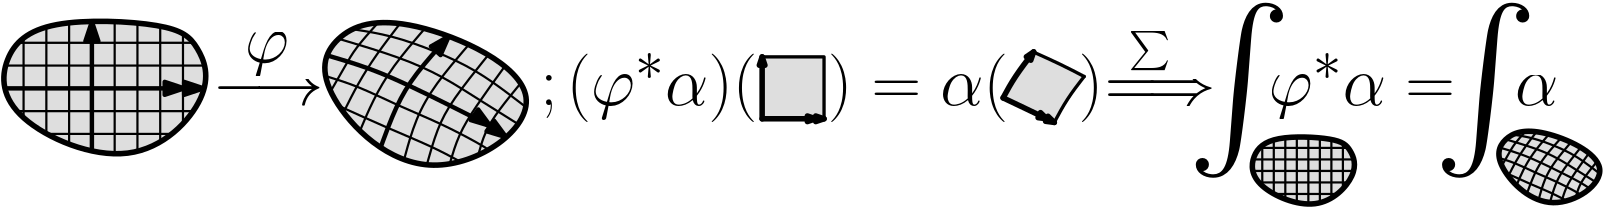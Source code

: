 <?xml version="1.0"?>
<!DOCTYPE ipe SYSTEM "ipe.dtd">
<ipe version="70206" creator="Ipe 7.2.7">
<info created="D:20130404105003" modified="D:20180826122750"/>
<ipestyle name="basic">
<symbol name="arrow/arc(spx)">
<path stroke="sym-stroke" fill="sym-stroke" pen="sym-pen">
0 0 m
-1 0.333 l
-1 -0.333 l
h
</path>
</symbol>
<symbol name="arrow/farc(spx)">
<path stroke="sym-stroke" fill="white" pen="sym-pen">
0 0 m
-1 0.333 l
-1 -0.333 l
h
</path>
</symbol>
<symbol name="mark/circle(sx)" transformations="translations">
<path fill="sym-stroke">
0.6 0 0 0.6 0 0 e
0.4 0 0 0.4 0 0 e
</path>
</symbol>
<symbol name="mark/disk(sx)" transformations="translations">
<path fill="sym-stroke">
0.6 0 0 0.6 0 0 e
</path>
</symbol>
<symbol name="mark/fdisk(sfx)" transformations="translations">
<group>
<path fill="sym-fill">
0.5 0 0 0.5 0 0 e
</path>
<path fill="sym-stroke" fillrule="eofill">
0.6 0 0 0.6 0 0 e
0.4 0 0 0.4 0 0 e
</path>
</group>
</symbol>
<symbol name="mark/box(sx)" transformations="translations">
<path fill="sym-stroke" fillrule="eofill">
-0.6 -0.6 m
0.6 -0.6 l
0.6 0.6 l
-0.6 0.6 l
h
-0.4 -0.4 m
0.4 -0.4 l
0.4 0.4 l
-0.4 0.4 l
h
</path>
</symbol>
<symbol name="mark/square(sx)" transformations="translations">
<path fill="sym-stroke">
-0.6 -0.6 m
0.6 -0.6 l
0.6 0.6 l
-0.6 0.6 l
h
</path>
</symbol>
<symbol name="mark/fsquare(sfx)" transformations="translations">
<group>
<path fill="sym-fill">
-0.5 -0.5 m
0.5 -0.5 l
0.5 0.5 l
-0.5 0.5 l
h
</path>
<path fill="sym-stroke" fillrule="eofill">
-0.6 -0.6 m
0.6 -0.6 l
0.6 0.6 l
-0.6 0.6 l
h
-0.4 -0.4 m
0.4 -0.4 l
0.4 0.4 l
-0.4 0.4 l
h
</path>
</group>
</symbol>
<symbol name="mark/cross(sx)" transformations="translations">
<group>
<path fill="sym-stroke">
-0.43 -0.57 m
0.57 0.43 l
0.43 0.57 l
-0.57 -0.43 l
h
</path>
<path fill="sym-stroke">
-0.43 0.57 m
0.57 -0.43 l
0.43 -0.57 l
-0.57 0.43 l
h
</path>
</group>
</symbol>
<symbol name="arrow/fnormal(spx)">
<path stroke="sym-stroke" fill="white" pen="sym-pen">
0 0 m
-1 0.333 l
-1 -0.333 l
h
</path>
</symbol>
<symbol name="arrow/pointed(spx)">
<path stroke="sym-stroke" fill="sym-stroke" pen="sym-pen">
0 0 m
-1 0.333 l
-0.8 0 l
-1 -0.333 l
h
</path>
</symbol>
<symbol name="arrow/fpointed(spx)">
<path stroke="sym-stroke" fill="white" pen="sym-pen">
0 0 m
-1 0.333 l
-0.8 0 l
-1 -0.333 l
h
</path>
</symbol>
<symbol name="arrow/linear(spx)">
<path stroke="sym-stroke" pen="sym-pen">
-1 0.333 m
0 0 l
-1 -0.333 l
</path>
</symbol>
<symbol name="arrow/fdouble(spx)">
<path stroke="sym-stroke" fill="white" pen="sym-pen">
0 0 m
-1 0.333 l
-1 -0.333 l
h
-1 0 m
-2 0.333 l
-2 -0.333 l
h
</path>
</symbol>
<symbol name="arrow/double(spx)">
<path stroke="sym-stroke" fill="sym-stroke" pen="sym-pen">
0 0 m
-1 0.333 l
-1 -0.333 l
h
-1 0 m
-2 0.333 l
-2 -0.333 l
h
</path>
</symbol>
<pen name="heavier" value="0.8"/>
<pen name="fat" value="1.2"/>
<pen name="ultrafat" value="2"/>
<symbolsize name="large" value="5"/>
<symbolsize name="small" value="2"/>
<symbolsize name="tiny" value="1.1"/>
<arrowsize name="large" value="10"/>
<arrowsize name="small" value="5"/>
<arrowsize name="tiny" value="3"/>
<color name="red" value="1 0 0"/>
<color name="green" value="0 1 0"/>
<color name="blue" value="0 0 1"/>
<color name="yellow" value="1 1 0"/>
<color name="orange" value="1 0.647 0"/>
<color name="gold" value="1 0.843 0"/>
<color name="purple" value="0.627 0.125 0.941"/>
<color name="gray" value="0.745"/>
<color name="brown" value="0.647 0.165 0.165"/>
<color name="navy" value="0 0 0.502"/>
<color name="pink" value="1 0.753 0.796"/>
<color name="seagreen" value="0.18 0.545 0.341"/>
<color name="turquoise" value="0.251 0.878 0.816"/>
<color name="violet" value="0.933 0.51 0.933"/>
<color name="darkblue" value="0 0 0.545"/>
<color name="darkcyan" value="0 0.545 0.545"/>
<color name="darkgray" value="0.663"/>
<color name="darkgreen" value="0 0.392 0"/>
<color name="darkmagenta" value="0.545 0 0.545"/>
<color name="darkorange" value="1 0.549 0"/>
<color name="darkred" value="0.545 0 0"/>
<color name="lightblue" value="0.678 0.847 0.902"/>
<color name="lightcyan" value="0.878 1 1"/>
<color name="lightgray" value="0.827"/>
<color name="lightgreen" value="0.565 0.933 0.565"/>
<color name="lightyellow" value="1 1 0.878"/>
<dashstyle name="dashed" value="[4] 0"/>
<dashstyle name="dotted" value="[1 3] 0"/>
<dashstyle name="dash dotted" value="[4 2 1 2] 0"/>
<dashstyle name="dash dot dotted" value="[4 2 1 2 1 2] 0"/>
<textsize name="large" value="\large"/>
<textsize name="Large" value="\Large"/>
<textsize name="LARGE" value="\LARGE"/>
<textsize name="huge" value="\huge"/>
<textsize name="Huge" value="\Huge"/>
<textsize name="small" value="\small"/>
<textsize name="footnote" value="\footnotesize"/>
<textsize name="tiny" value="\tiny"/>
<textstyle name="center" begin="\begin{center}" end="\end{center}"/>
<textstyle name="itemize" begin="\begin{itemize}" end="\end{itemize}"/>
<textstyle name="item" begin="\begin{itemize}\item{}" end="\end{itemize}"/>
<gridsize name="4 pts" value="4"/>
<gridsize name="8 pts (~3 mm)" value="8"/>
<gridsize name="16 pts (~6 mm)" value="16"/>
<gridsize name="32 pts (~12 mm)" value="32"/>
<gridsize name="10 pts (~3.5 mm)" value="10"/>
<gridsize name="20 pts (~7 mm)" value="20"/>
<gridsize name="14 pts (~5 mm)" value="14"/>
<gridsize name="28 pts (~10 mm)" value="28"/>
<gridsize name="56 pts (~20 mm)" value="56"/>
<anglesize name="90 deg" value="90"/>
<anglesize name="60 deg" value="60"/>
<anglesize name="45 deg" value="45"/>
<anglesize name="30 deg" value="30"/>
<anglesize name="22.5 deg" value="22.5"/>
<tiling name="falling" angle="-60" step="4" width="1"/>
<tiling name="rising" angle="30" step="4" width="1"/>
</ipestyle>
<ipestyle name="prueba">
<symbol name="arrow/arc(spx)">
<path stroke="sym-stroke" fill="sym-stroke" pen="sym-pen">
0 0 m
-1 0.333 l
-1 -0.333 l
h
</path>
</symbol>
<symbol name="arrow/farc(spx)">
<path stroke="sym-stroke" fill="white" pen="sym-pen">
0 0 m
-1 0.333 l
-1 -0.333 l
h
</path>
</symbol>
<symbol name="mark/circle(sx)" transformations="translations">
<path fill="sym-stroke">
0.6 0 0 0.6 0 0 e
0.4 0 0 0.4 0 0 e
</path>
</symbol>
<symbol name="mark/disk(sx)" transformations="translations">
<path fill="sym-stroke">
0.6 0 0 0.6 0 0 e
</path>
</symbol>
<symbol name="mark/fdisk(sfx)" transformations="translations">
<group>
<path fill="sym-fill">
0.5 0 0 0.5 0 0 e
</path>
<path fill="sym-stroke" fillrule="eofill">
0.6 0 0 0.6 0 0 e
0.4 0 0 0.4 0 0 e
</path>
</group>
</symbol>
<symbol name="mark/box(sx)" transformations="translations">
<path fill="sym-stroke" fillrule="eofill">
-0.6 -0.6 m
0.6 -0.6 l
0.6 0.6 l
-0.6 0.6 l
h
-0.4 -0.4 m
0.4 -0.4 l
0.4 0.4 l
-0.4 0.4 l
h
</path>
</symbol>
<symbol name="mark/square(sx)" transformations="translations">
<path fill="sym-stroke">
-0.6 -0.6 m
0.6 -0.6 l
0.6 0.6 l
-0.6 0.6 l
h
</path>
</symbol>
<symbol name="mark/fsquare(sfx)" transformations="translations">
<group>
<path fill="sym-fill">
-0.5 -0.5 m
0.5 -0.5 l
0.5 0.5 l
-0.5 0.5 l
h
</path>
<path fill="sym-stroke" fillrule="eofill">
-0.6 -0.6 m
0.6 -0.6 l
0.6 0.6 l
-0.6 0.6 l
h
-0.4 -0.4 m
0.4 -0.4 l
0.4 0.4 l
-0.4 0.4 l
h
</path>
</group>
</symbol>
<symbol name="mark/cross(sx)" transformations="translations">
<group>
<path fill="sym-stroke">
-0.43 -0.57 m
0.57 0.43 l
0.43 0.57 l
-0.57 -0.43 l
h
</path>
<path fill="sym-stroke">
-0.43 0.57 m
0.57 -0.43 l
0.43 -0.57 l
-0.57 0.43 l
h
</path>
</group>
</symbol>
<symbol name="arrow/fnormal(spx)">
<path stroke="sym-stroke" fill="white" pen="sym-pen">
0 0 m
-1 0.333 l
-1 -0.333 l
h
</path>
</symbol>
<symbol name="arrow/pointed(spx)">
<path stroke="sym-stroke" fill="sym-stroke" pen="sym-pen">
0 0 m
-1 0.333 l
-0.8 0 l
-1 -0.333 l
h
</path>
</symbol>
<symbol name="arrow/fpointed(spx)">
<path stroke="sym-stroke" fill="white" pen="sym-pen">
0 0 m
-1 0.333 l
-0.8 0 l
-1 -0.333 l
h
</path>
</symbol>
<symbol name="arrow/linear(spx)">
<path stroke="sym-stroke" pen="sym-pen">
-1 0.333 m
0 0 l
-1 -0.333 l
</path>
</symbol>
<symbol name="arrow/fdouble(spx)">
<path stroke="sym-stroke" fill="white" pen="sym-pen">
0 0 m
-1 0.333 l
-1 -0.333 l
h
-1 0 m
-2 0.333 l
-2 -0.333 l
h
</path>
</symbol>
<symbol name="arrow/double(spx)">
<path stroke="sym-stroke" fill="sym-stroke" pen="sym-pen">
0 0 m
-1 0.333 l
-1 -0.333 l
h
-1 0 m
-2 0.333 l
-2 -0.333 l
h
</path>
</symbol>
<pen name="heavier" value="0.8"/>
<pen name="fat" value="1.2"/>
<pen name="ultrafat" value="2"/>
<symbolsize name="large" value="5"/>
<symbolsize name="small" value="2"/>
<symbolsize name="tiny" value="1.1"/>
<arrowsize name="large" value="10"/>
<arrowsize name="small" value="5"/>
<arrowsize name="tiny" value="3"/>
<color name="red" value="1 0 0"/>
<color name="green" value="0 1 0"/>
<color name="blue" value="0 0 1"/>
<color name="yellow" value="1 1 0"/>
<color name="orange" value="1 0.647 0"/>
<color name="gold" value="1 0.843 0"/>
<color name="purple" value="0.627 0.125 0.941"/>
<color name="gray" value="0.745"/>
<color name="brown" value="0.647 0.165 0.165"/>
<color name="navy" value="0 0 0.502"/>
<color name="pink" value="1 0.753 0.796"/>
<color name="seagreen" value="0.18 0.545 0.341"/>
<color name="turquoise" value="0.251 0.878 0.816"/>
<color name="violet" value="0.933 0.51 0.933"/>
<color name="darkblue" value="0 0 0.545"/>
<color name="darkcyan" value="0 0.545 0.545"/>
<color name="darkgray" value="0.663"/>
<color name="darkgreen" value="0 0.392 0"/>
<color name="darkmagenta" value="0.545 0 0.545"/>
<color name="darkorange" value="1 0.549 0"/>
<color name="darkred" value="0.545 0 0"/>
<color name="lightblue" value="0.678 0.847 0.902"/>
<color name="lightcyan" value="0.878 1 1"/>
<color name="lightgray" value="0.827"/>
<color name="lightgreen" value="0.565 0.933 0.565"/>
<color name="lightyellow" value="1 1 0.878"/>
<color name="gray7" value="0.87"/>
<color name="azul" value="0.237 0.659 0.659"/>
<color name="amarillo" value="0.957 0.969 0.714"/>
<dashstyle name="dashed" value="[4] 0"/>
<dashstyle name="dotted" value="[1 3] 0"/>
<dashstyle name="dash dotted" value="[4 2 1 2] 0"/>
<dashstyle name="dash dot dotted" value="[4 2 1 2 1 2] 0"/>
<dashstyle name="medium dashed" value="[8] 0"/>
<dashstyle name="large dashed" value="[12] 0"/>
<dashstyle name="large dotted" value="[2 4] 0"/>
<textsize name="large" value="\large"/>
<textsize name="Large" value="\Large"/>
<textsize name="LARGE" value="\LARGE"/>
<textsize name="huge" value="\huge"/>
<textsize name="Huge" value="\Huge"/>
<textsize name="small" value="\small"/>
<textsize name="footnote" value="\footnotesize"/>
<textsize name="tiny" value="\tiny"/>
<textstyle name="center" begin="\begin{center}" end="\end{center}"/>
<textstyle name="itemize" begin="\begin{itemize}" end="\end{itemize}"/>
<textstyle name="item" begin="\begin{itemize}\item{}" end="\end{itemize}"/>
<gridsize name="4 pts" value="4"/>
<gridsize name="8 pts (~3 mm)" value="8"/>
<gridsize name="16 pts (~6 mm)" value="16"/>
<gridsize name="32 pts (~12 mm)" value="32"/>
<gridsize name="10 pts (~3.5 mm)" value="10"/>
<gridsize name="20 pts (~7 mm)" value="20"/>
<gridsize name="14 pts (~5 mm)" value="14"/>
<gridsize name="28 pts (~10 mm)" value="28"/>
<gridsize name="56 pts (~20 mm)" value="56"/>
<anglesize name="90 deg" value="90"/>
<anglesize name="60 deg" value="60"/>
<anglesize name="45 deg" value="45"/>
<anglesize name="30 deg" value="30"/>
<anglesize name="22.5 deg" value="22.5"/>
<tiling name="falling" angle="-60" step="4" width="1"/>
<tiling name="rising" angle="30" step="4" width="1"/>
</ipestyle>
<page>
<layer name="alpha"/>
<view layers="alpha" active="alpha"/>
<path layer="alpha" matrix="0.770816 0 0 0.770816 17.0265 33.9785" stroke="black" fill="gray7" pen="ultrafat">
166.965 181.459
135.103 169.17
127.365 143.681
180.164 90.8817
253.446 141.86 u
</path>
<path matrix="0.770816 0 0 0.770816 17.0265 33.9785" stroke="black" pen="heavier">
157.704 174.642 m
146.884 162.575
142.581 154.766
135.599 142.69 s
</path>
<path matrix="0.770816 0 0 0.770816 17.0265 33.9785" stroke="black" pen="heavier">
167.978 174.274 m
156.765 159.706
148.318 146.32
141.626 132.846 s
</path>
<path matrix="0.770816 0 0 0.770816 17.0265 33.9785" stroke="black" pen="heavier">
179.537 171.946 m
164.234 154.149
155.13 138.219
149.292 124.176
149.292 124.176 s
</path>
<path matrix="0.770816 0 0 0.770816 17.0265 33.9785" stroke="black" pen="1.6" rarrow="normal/normal">
190.761 168.353 m
174.702 150.508
166.054 135.943
158.927 116.405 s
</path>
<path matrix="0.770816 0 0 0.770816 17.0265 33.9785" stroke="black" pen="heavier">
200.099 164.452 m
184.261 145.956
175.158 130.026
169.893 110.796 s
</path>
<path matrix="0.770816 0 0 0.770816 17.0265 33.9785" stroke="black" pen="heavier">
209.202 159.642 m
191.999 138.219
185.171 125.019
180.513 108.345 s
</path>
<path matrix="0.770816 0 0 0.770816 17.0265 33.9785" stroke="black" pen="heavier">
216.907 154.308 m
202.923 135.033
195.185 122.288
191.201 108.777 s
</path>
<path matrix="0.770816 0 0 0.770816 17.0265 33.9785" stroke="black" pen="heavier">
224.293 146.387 m
213.846 133.667
207.474 123.653
204.548 112.898 s
</path>
<path matrix="0.770816 0 0 0.770816 17.0265 33.9785" stroke="black" pen="heavier">
145.855 171.664 m
164.058 168.824
184.593 161.466
203.591 152.64
219.695 140.762
226.701 135.35 s
</path>
<path matrix="0.770816 0 0 0.770816 17.0265 33.9785" stroke="black" pen="heavier">
139.345 167.178 m
168.342 158.538
187.891 149.732
205.475 138.326
223.137 127.363 s
</path>
<path matrix="0.770816 0 0 0.770816 17.0265 33.9785" stroke="black" pen="1.6" arrow="double/normal">
133.927 159.437 m
153.811 153.571
172.034 145.537
191.356 136.015
209.695 126.796
217.58 121.232 s
</path>
<path matrix="0.770816 0 0 0.770816 17.0265 33.9785" stroke="black" pen="heavier">
133.244 149.768 m
148.405 145.125
166.751 136.06
186.92 127.789
205.913 117.749
209.29 115.327 s
</path>
<path matrix="0.770816 0 0 0.770816 17.0265 33.9785" stroke="black" pen="heavier">
139.544 135.777 m
162.27 125.444
182.971 116.914
196.077 109.842 s
</path>
<text matrix="5.6951 0 0 5.6951 -301.619 -1531.19" pos="144 288" stroke="black" type="label" width="6.642" height="11.732" depth="0" valign="baseline" size="Huge" style="math">\int</text>
<path matrix="0.385911 0 0 0.385911 490.841 62.1238" stroke="black" fill="gray7" pen="ultrafat">
166.965 181.459
135.103 169.17
127.365 143.681
180.164 90.8817
253.446 141.86 u
</path>
<path matrix="0.385911 0 0 0.385911 490.841 62.1238" stroke="black" pen="heavier">
157.704 174.642 m
146.884 162.575
142.581 154.766
135.599 142.69 s
</path>
<path matrix="0.385911 0 0 0.385911 490.841 62.1238" stroke="black" pen="heavier">
167.978 174.274 m
156.765 159.706
148.318 146.32
141.626 132.846 s
</path>
<path matrix="0.385911 0 0 0.385911 490.841 62.1238" stroke="black" pen="heavier">
179.537 171.946 m
164.234 154.149
155.13 138.219
149.292 124.176
149.292 124.176 s
</path>
<path matrix="0.385911 0 0 0.385911 490.841 62.1238" stroke="black" pen="heavier">
190.761 168.353 m
174.702 150.508
166.054 135.943
158.927 116.405 s
</path>
<path matrix="0.385911 0 0 0.385911 490.841 62.1238" stroke="black" pen="heavier">
200.099 164.452 m
184.261 145.956
175.158 130.026
169.893 110.796 s
</path>
<path matrix="0.385911 0 0 0.385911 490.841 62.1238" stroke="black" pen="heavier">
209.202 159.642 m
191.999 138.219
185.171 125.019
180.513 108.345 s
</path>
<path matrix="0.385911 0 0 0.385911 490.841 62.1238" stroke="black" pen="heavier">
216.907 154.308 m
202.923 135.033
195.185 122.288
191.201 108.777 s
</path>
<path matrix="0.385911 0 0 0.385911 490.841 62.1238" stroke="black" pen="heavier">
224.293 146.387 m
213.846 133.667
207.474 123.653
204.548 112.898 s
</path>
<path matrix="0.385911 0 0 0.385911 490.841 62.1238" stroke="black" pen="heavier">
145.855 171.664 m
164.058 168.824
184.593 161.466
203.591 152.64
219.695 140.762
226.701 135.35 s
</path>
<path matrix="0.385911 0 0 0.385911 490.841 62.1238" stroke="black" pen="heavier">
139.345 167.178 m
168.342 158.538
187.891 149.732
205.475 138.326
223.137 127.363 s
</path>
<path matrix="0.385911 0 0 0.385911 490.841 62.1238" stroke="black" pen="heavier">
133.927 159.437 m
153.811 153.571
172.034 145.537
191.356 136.015
209.695 126.796
217.58 121.232 s
</path>
<path matrix="0.385911 0 0 0.385911 490.841 62.1238" stroke="black" pen="heavier">
133.244 149.768 m
148.405 145.125
166.751 136.06
186.92 127.789
205.913 117.749
209.29 115.327 s
</path>
<path matrix="0.385911 0 0 0.385911 490.841 62.1238" stroke="black" pen="heavier">
139.544 135.777 m
162.27 125.444
182.971 116.914
196.077 109.842 s
</path>
<text matrix="1 0 0 1 491.382 -12" pos="31 151" stroke="black" type="label" width="41.076" height="10.672" depth="0" valign="baseline" size="Huge" style="math">\phantom{aa}\alpha</text>
<path matrix="0.512381 0 0 0.512381 -5.40058 112.215" stroke="black" fill="gray7" pen="ultrafat">
44.3206 113.942
15.856 86.8863
16.6652 42.3793
111.548 1.89621
167.882 61.0314
154.499 95.2676
138.315 109.896 u
</path>
<path matrix="0.512381 0 0 0.512381 -5.40058 112.215" stroke="black" pen="heavier">
32 99.3374 m
32 43.4504 l
</path>
<path matrix="0.512381 0 0 0.512381 -5.40058 112.215" stroke="black" pen="heavier">
48 32.2915 m
48 106.691 l
</path>
<path matrix="0.512381 0 0 0.512381 -5.40058 112.215" stroke="black" pen="heavier">
64 109.768 m
64 24.882 l
</path>
<path matrix="0.512381 0 0 0.512381 -5.40058 112.215" stroke="black" pen="1.6" arrow="normal/normal">
80 20.4365 m
80 110.854 l
</path>
<path matrix="0.512381 0 0 0.512381 -5.40058 112.215" stroke="black" pen="heavier">
96 110.63 m
96 18.7451 l
</path>
<path matrix="0.512381 0 0 0.512381 -5.40058 112.215" stroke="black" pen="heavier">
112 19.9314 m
112 109.268 l
</path>
<path matrix="0.512381 0 0 0.512381 -5.40058 112.215" stroke="black" pen="heavier">
128 107.514 m
128 26.9792 l
</path>
<path matrix="0.512381 0 0 0.512381 -5.40058 112.215" stroke="black" pen="heavier">
144 39.7912 m
144 102.276 l
</path>
<path matrix="0.512381 0 0 0.512381 -5.40058 112.215" stroke="black" pen="heavier">
151.148 96 m
28.7563 96 l
</path>
<path matrix="0.512381 0 0 0.512381 -5.40058 112.215" stroke="black" pen="heavier">
19.7344 80 m
158.915 80 l
</path>
<path matrix="0.512381 0 0 0.512381 -5.40058 112.215" stroke="black" pen="1.6" rarrow="double/normal">
158.458 64 m
18.9742 64 l
</path>
<path matrix="0.512381 0 0 0.512381 -5.40058 112.215" stroke="black" pen="heavier">
28.0899 48 m
150.794 48 l
</path>
<path matrix="0.512381 0 0 0.512381 -5.40058 112.215" stroke="black" pen="heavier">
135.862 32 m
48.6295 32 l
</path>
<text matrix="1 0 0 1 48.0112 -12" pos="31 151" stroke="black" type="label" width="39.935" height="9.094" depth="0" valign="baseline" size="Huge" style="math">\longrightarrow</text>
<text matrix="1 0 0 1 59.6277 3.44149" pos="31 151" stroke="black" type="label" width="15.899" height="10.672" depth="4.82" valign="baseline" size="Huge" style="math">\varphi</text>
<text matrix="1 0 0 1 166.038 -12" pos="31 151" stroke="black" type="label" width="6.188" height="10.672" depth="4.82" valign="baseline" size="Huge">;</text>
<path matrix="1 0 0 1 15.0851 47.4083" stroke="black" fill="gray7">
348.546 94.1682
353.607 102.737
359.539 110.73
359.539 110.73
359.539 110.73
367.99 106.781
377.731 101.866
377.731 101.866
377.731 101.866
371.98 94.058
366.971 85.3392
366.971 85.3392
366.971 85.3392
357.522 89.8974
348.546 94.1682
348.546 94.1682 u
</path>
<path matrix="1.90976 0 0 1.90976 34.3908 11.321" stroke="black" pen="ultrafat" cap="1" arrow="normal/tiny">
172.399 68.2051 m
174.506 72.131
178.155 76.8775 s
</path>
<path matrix="1.90976 0 0 1.90976 34.3908 11.321" stroke="black" pen="ultrafat" cap="1" arrow="double/tiny">
172.399 68.2051 m
176.466 66.2803
182.047 63.582 s
</path>
<path matrix="1.90976 0 0 1.90976 34.3908 11.321" stroke="black" pen="fat" cap="1">
178.127 76.8411 m
183.285 74.531
187.681 72.2359 s
</path>
<path matrix="1.90976 0 0 1.90976 34.3908 11.321" stroke="black" pen="fat" cap="1">
182.047 63.582 m
184.411 68.0208
187.681 72.2359 s
</path>
<text matrix="1 0 0 1 175.441 -12" pos="31 151" stroke="black" type="label" width="193.161" height="18.605" depth="6.18" valign="baseline" size="Huge" style="math">(\varphi^*\alpha)(\phantom{aa})=\alpha(\phantom{aa})</text>
<path stroke="black" fill="gray7" pen="fat">
276.878 156.333 m
276.878 134.05 l
299.162 134.05 l
299.162 156.333 l
h
</path>
<path stroke="black" pen="ultrafat" cap="1" arrow="normal/tiny">
276.878 134.05 m
276.878 156.333 l
</path>
<path stroke="black" pen="ultrafat" cap="1" arrow="double/tiny">
276.878 134.05 m
299.162 134.05 l
</path>
<path matrix="0.259164 0 0 0.259164 448.632 98.6927" stroke="black" fill="gray7" pen="ultrafat">
44.3206 113.942
15.856 86.8863
16.6652 42.3793
111.548 1.89621
167.882 61.0314
154.499 95.2676
138.315 109.896 u
</path>
<path matrix="0.259164 0 0 0.259164 448.632 98.6927" stroke="black" pen="heavier">
32 99.3374 m
32 43.4504 l
</path>
<path matrix="0.259164 0 0 0.259164 448.632 98.6927" stroke="black" pen="heavier">
48 32.2915 m
48 106.691 l
</path>
<path matrix="0.259164 0 0 0.259164 448.632 98.6927" stroke="black" pen="heavier">
64 109.768 m
64 24.882 l
</path>
<path matrix="0.259164 0 0 0.259164 448.632 98.6927" stroke="black" pen="heavier">
80 20.4365 m
80 110.854 l
</path>
<path matrix="0.259164 0 0 0.259164 448.632 98.6927" stroke="black" pen="heavier">
96 110.63 m
96 18.7451 l
</path>
<path matrix="0.259164 0 0 0.259164 448.632 98.6927" stroke="black" pen="heavier">
112 19.9314 m
112 109.268 l
</path>
<path matrix="0.259164 0 0 0.259164 448.632 98.6927" stroke="black" pen="heavier">
128 107.514 m
128 26.9792 l
</path>
<path matrix="0.259164 0 0 0.259164 448.632 98.6927" stroke="black" pen="heavier">
144 39.7912 m
144 102.276 l
</path>
<path matrix="0.259164 0 0 0.259164 448.632 98.6927" stroke="black" pen="heavier">
151.148 96 m
28.7563 96 l
</path>
<path matrix="0.259164 0 0 0.259164 448.632 98.6927" stroke="black" pen="heavier">
19.7344 80 m
158.915 80 l
</path>
<path matrix="0.259164 0 0 0.259164 448.632 98.6927" stroke="black" pen="heavier">
158.458 64 m
18.9742 64 l
</path>
<path matrix="0.259164 0 0 0.259164 448.632 98.6927" stroke="black" pen="heavier">
28.0899 48 m
150.794 48 l
</path>
<path matrix="0.259164 0 0 0.259164 448.632 98.6927" stroke="black" pen="heavier">
135.862 32 m
48.6295 32 l
</path>
<text matrix="5.6951 0 0 5.6951 -390.291 -1531.19" pos="144 288" stroke="black" type="label" width="6.642" height="11.732" depth="0" valign="baseline" size="Huge" style="math">\int</text>
<text matrix="1 0 0 1 402.71 -12" pos="31 151" stroke="black" type="label" width="92.532" height="18.609" depth="4.82" valign="baseline" size="Huge" style="math">\phantom{aa}\varphi^*\alpha=</text>
<text matrix="2.49602 0 0 2.49602 -598.389 -140.645" pos="400 112" stroke="black" type="label" width="16.051" height="3.655" depth="0" valign="baseline" style="math">\Longrightarrow</text>
<text matrix="1.41975 0 0 1.41975 364.806 -64.6321" pos="31 151" stroke="black" type="label" width="10.516" height="11.178" depth="0" valign="baseline" size="Huge" style="math">\sum</text>
</page>
</ipe>
